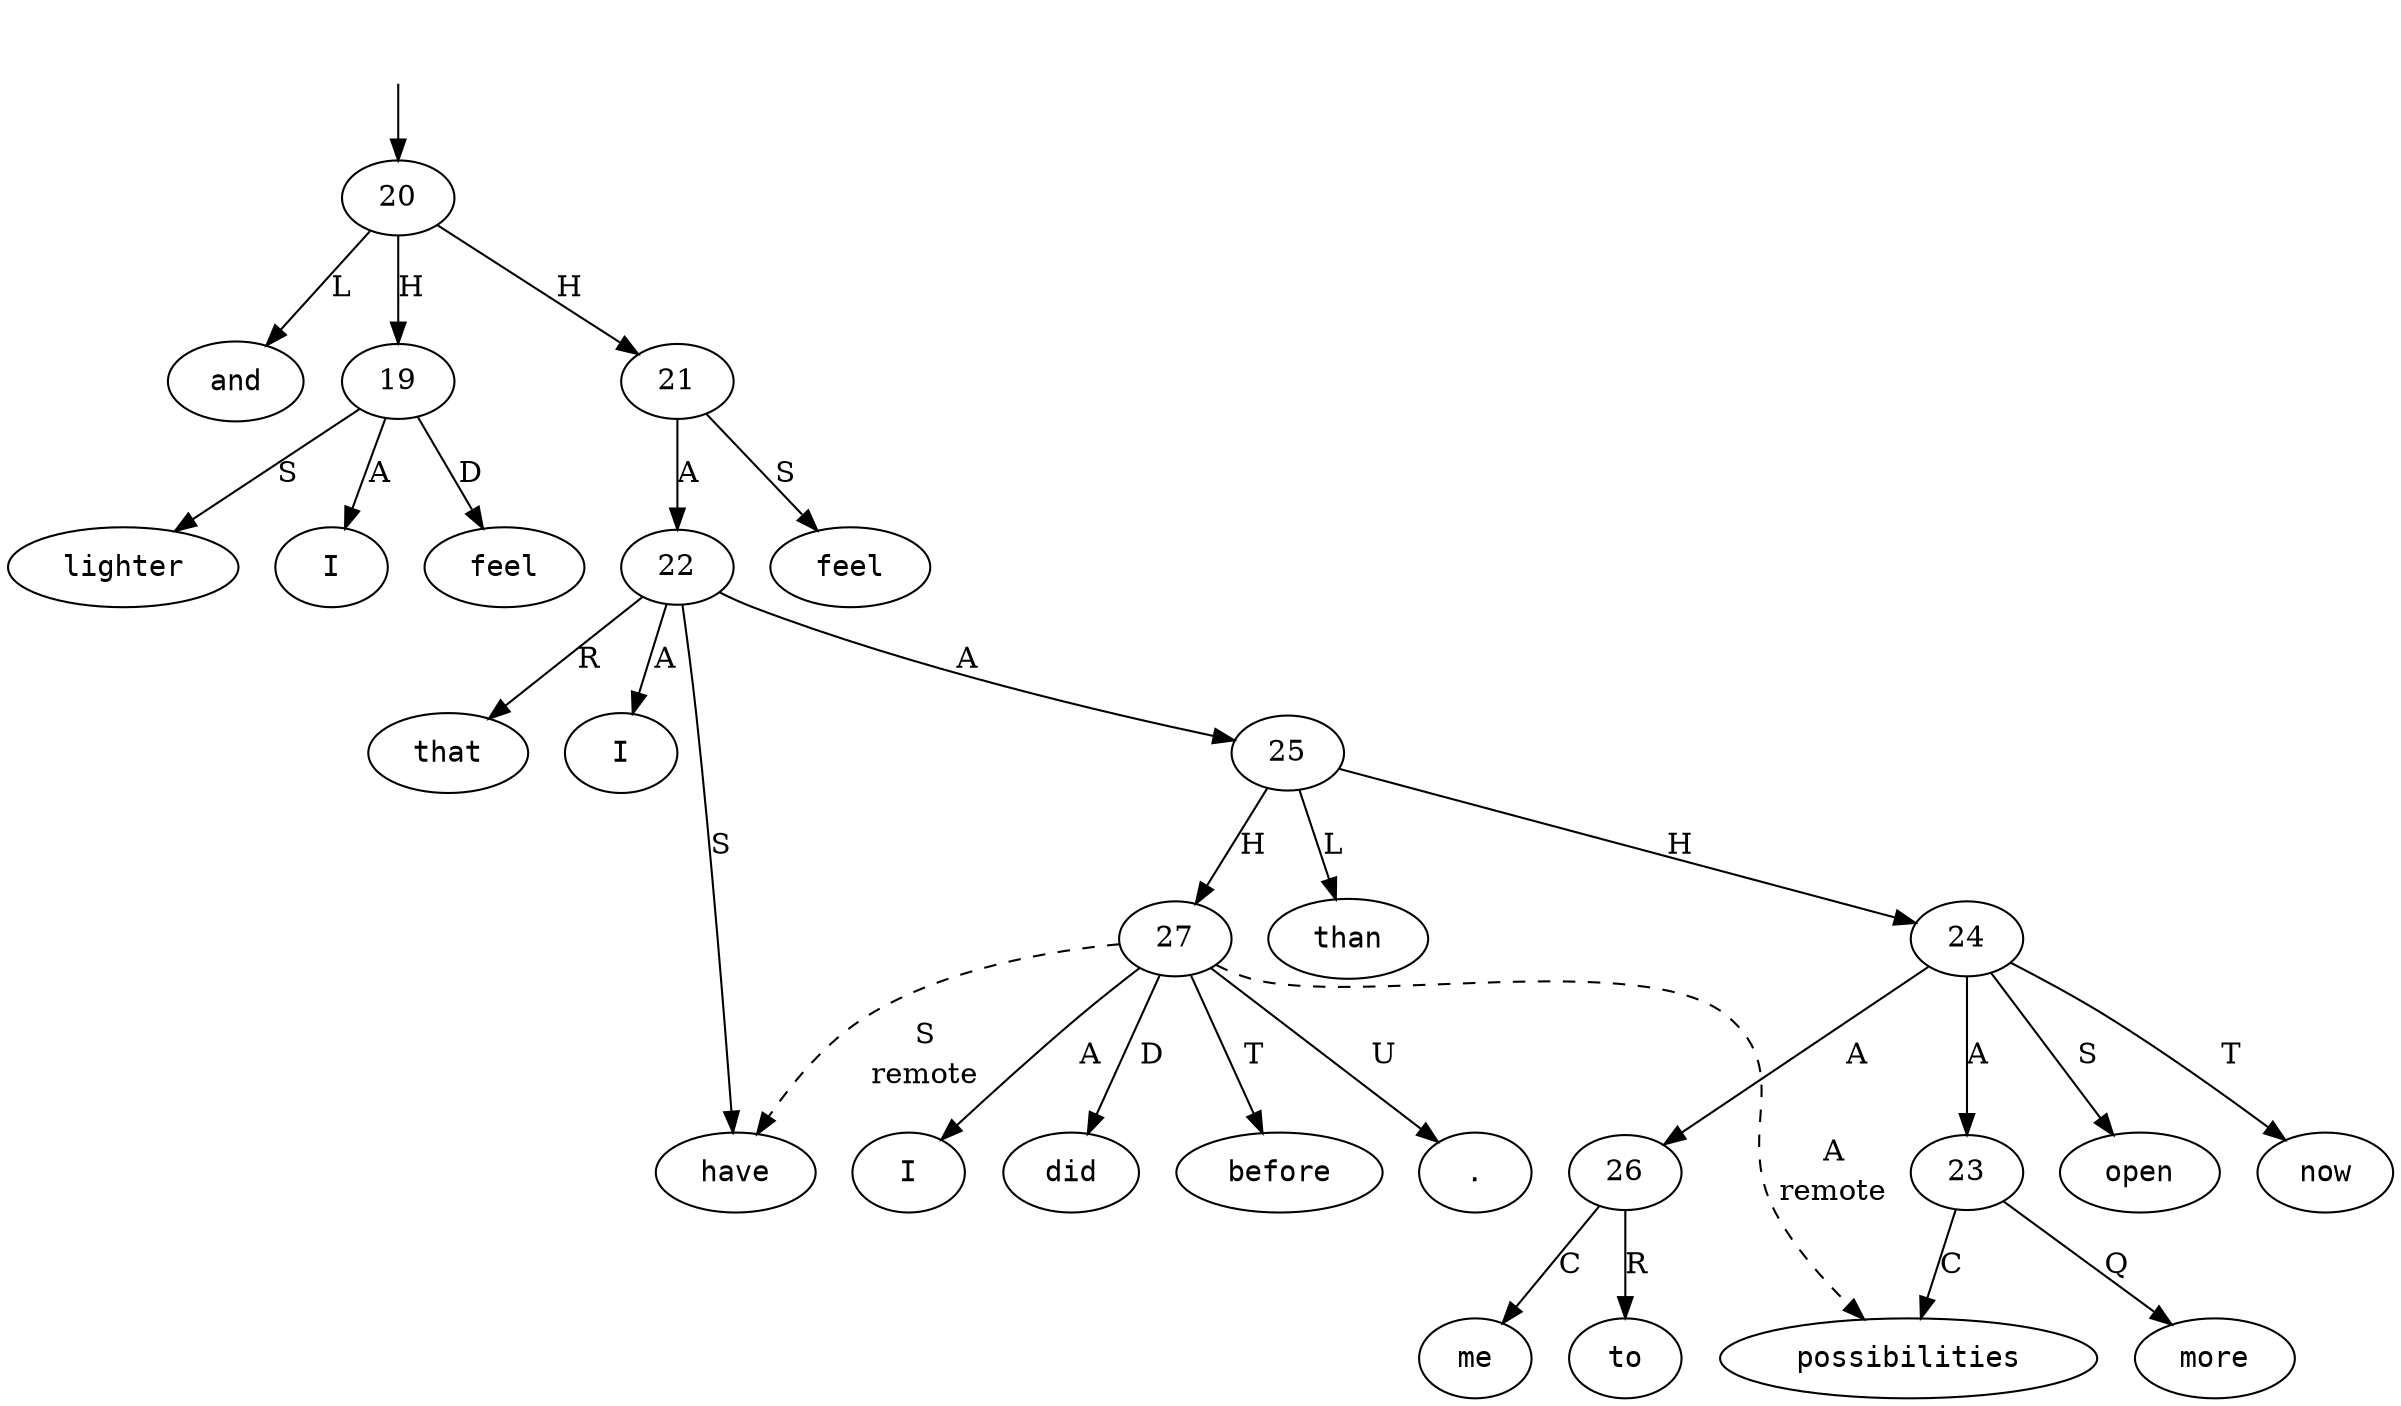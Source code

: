 digraph "251774-0007" {
  top [ style=invis ];
  top -> 20;
  0 [ shape=oval, label=<<table align="center" border="0" cellspacing="0"><tr><td colspan="2"><font face="Courier">I</font></td></tr></table>> ];
  1 [ shape=oval, label=<<table align="center" border="0" cellspacing="0"><tr><td colspan="2"><font face="Courier">feel</font></td></tr></table>> ];
  2 [ shape=oval, label=<<table align="center" border="0" cellspacing="0"><tr><td colspan="2"><font face="Courier">lighter</font></td></tr></table>> ];
  3 [ shape=oval, label=<<table align="center" border="0" cellspacing="0"><tr><td colspan="2"><font face="Courier">and</font></td></tr></table>> ];
  4 [ shape=oval, label=<<table align="center" border="0" cellspacing="0"><tr><td colspan="2"><font face="Courier">feel</font></td></tr></table>> ];
  5 [ shape=oval, label=<<table align="center" border="0" cellspacing="0"><tr><td colspan="2"><font face="Courier">that</font></td></tr></table>> ];
  6 [ shape=oval, label=<<table align="center" border="0" cellspacing="0"><tr><td colspan="2"><font face="Courier">I</font></td></tr></table>> ];
  7 [ shape=oval, label=<<table align="center" border="0" cellspacing="0"><tr><td colspan="2"><font face="Courier">have</font></td></tr></table>> ];
  8 [ shape=oval, label=<<table align="center" border="0" cellspacing="0"><tr><td colspan="2"><font face="Courier">more</font></td></tr></table>> ];
  9 [ shape=oval, label=<<table align="center" border="0" cellspacing="0"><tr><td colspan="2"><font face="Courier">possibilities</font></td></tr></table>> ];
  10 [ shape=oval, label=<<table align="center" border="0" cellspacing="0"><tr><td colspan="2"><font face="Courier">open</font></td></tr></table>> ];
  11 [ shape=oval, label=<<table align="center" border="0" cellspacing="0"><tr><td colspan="2"><font face="Courier">to</font></td></tr></table>> ];
  12 [ shape=oval, label=<<table align="center" border="0" cellspacing="0"><tr><td colspan="2"><font face="Courier">me</font></td></tr></table>> ];
  13 [ shape=oval, label=<<table align="center" border="0" cellspacing="0"><tr><td colspan="2"><font face="Courier">now</font></td></tr></table>> ];
  14 [ shape=oval, label=<<table align="center" border="0" cellspacing="0"><tr><td colspan="2"><font face="Courier">than</font></td></tr></table>> ];
  15 [ shape=oval, label=<<table align="center" border="0" cellspacing="0"><tr><td colspan="2"><font face="Courier">I</font></td></tr></table>> ];
  16 [ shape=oval, label=<<table align="center" border="0" cellspacing="0"><tr><td colspan="2"><font face="Courier">did</font></td></tr></table>> ];
  17 [ shape=oval, label=<<table align="center" border="0" cellspacing="0"><tr><td colspan="2"><font face="Courier">before</font></td></tr></table>> ];
  18 [ shape=oval, label=<<table align="center" border="0" cellspacing="0"><tr><td colspan="2"><font face="Courier">.</font></td></tr></table>> ];
  19 -> 2 [ label="S" ];
  19 -> 0 [ label="A" ];
  19 -> 1 [ label="D" ];
  20 -> 21 [ label="H" ];
  20 -> 19 [ label="H" ];
  20 -> 3 [ label="L" ];
  21 -> 4 [ label="S" ];
  21 -> 22 [ label="A" ];
  22 -> 5 [ label="R" ];
  22 -> 25 [ label="A" ];
  22 -> 7 [ label="S" ];
  22 -> 6 [ label="A" ];
  23 -> 8 [ label="Q" ];
  23 -> 9 [ label="C" ];
  24 -> 23 [ label="A" ];
  24 -> 13 [ label="T" ];
  24 -> 10 [ label="S" ];
  24 -> 26 [ label="A" ];
  25 -> 24 [ label="H" ];
  25 -> 14 [ label="L" ];
  25 -> 27 [ label="H" ];
  26 -> 11 [ label="R" ];
  26 -> 12 [ label="C" ];
  27 -> 7 [ label=<<table align="center" border="0" cellspacing="0"><tr><td colspan="1">S</td></tr><tr><td>remote</td></tr></table>>, style=dashed ];
  27 -> 9 [ label=<<table align="center" border="0" cellspacing="0"><tr><td colspan="1">A</td></tr><tr><td>remote</td></tr></table>>, style=dashed ];
  27 -> 17 [ label="T" ];
  27 -> 15 [ label="A" ];
  27 -> 16 [ label="D" ];
  27 -> 18 [ label="U" ];
}


